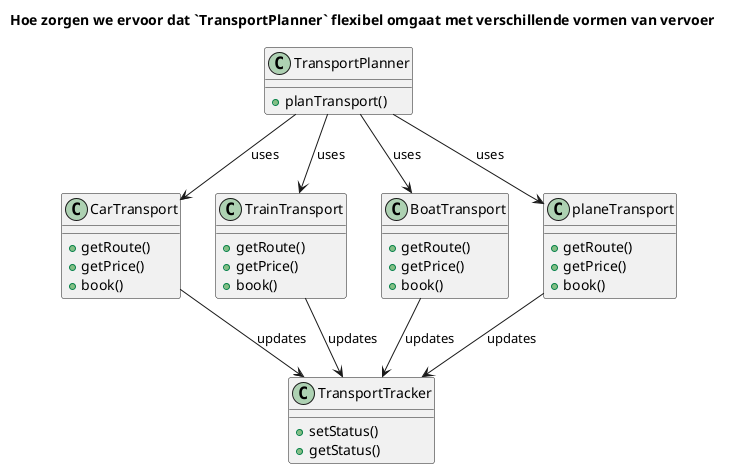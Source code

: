 
@startuml
title Hoe zorgen we ervoor dat `TransportPlanner` flexibel omgaat met verschillende vormen van vervoer


class TransportPlanner {
    +planTransport()
}

class CarTransport {
    +getRoute()
    +getPrice()
    +book()
}

class TrainTransport {
    +getRoute()
    +getPrice()
    +book()
}

class BoatTransport {
    +getRoute()
    +getPrice()
    +book()
}

class planeTransport {
    +getRoute()
    +getPrice()
    +book()
}
class TransportTracker {
    +setStatus()
    +getStatus()
}



TransportPlanner --> CarTransport : uses
TransportPlanner --> TrainTransport : uses
CarTransport --> TransportTracker : updates
TrainTransport --> TransportTracker : updates

TransportPlanner --> planeTransport : uses
TransportPlanner --> BoatTransport : uses
BoatTransport --> TransportTracker : updates
planeTransport --> TransportTracker : updates

@enduml
